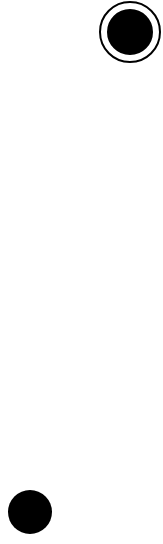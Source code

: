 <mxfile version="14.9.0" type="github">
  <diagram id="PhVd3CjBd8i9hlmZsef8" name="第 1 页">
    <mxGraphModel dx="1394" dy="703" grid="1" gridSize="10" guides="1" tooltips="1" connect="1" arrows="1" fold="1" page="1" pageScale="1" pageWidth="1169" pageHeight="827" math="0" shadow="0">
      <root>
        <mxCell id="0" />
        <mxCell id="1" parent="0" />
        <mxCell id="NdRnNZSeFkDIrlHZlu09-1" value="" style="ellipse;html=1;shape=endState;fillColor=#000000;strokeColor=none;" vertex="1" parent="1">
          <mxGeometry x="450" y="430" width="30" height="30" as="geometry" />
        </mxCell>
        <mxCell id="NdRnNZSeFkDIrlHZlu09-2" value="" style="ellipse;html=1;shape=endState;fillColor=#000000;" vertex="1" parent="1">
          <mxGeometry x="500" y="190" width="30" height="30" as="geometry" />
        </mxCell>
      </root>
    </mxGraphModel>
  </diagram>
</mxfile>
